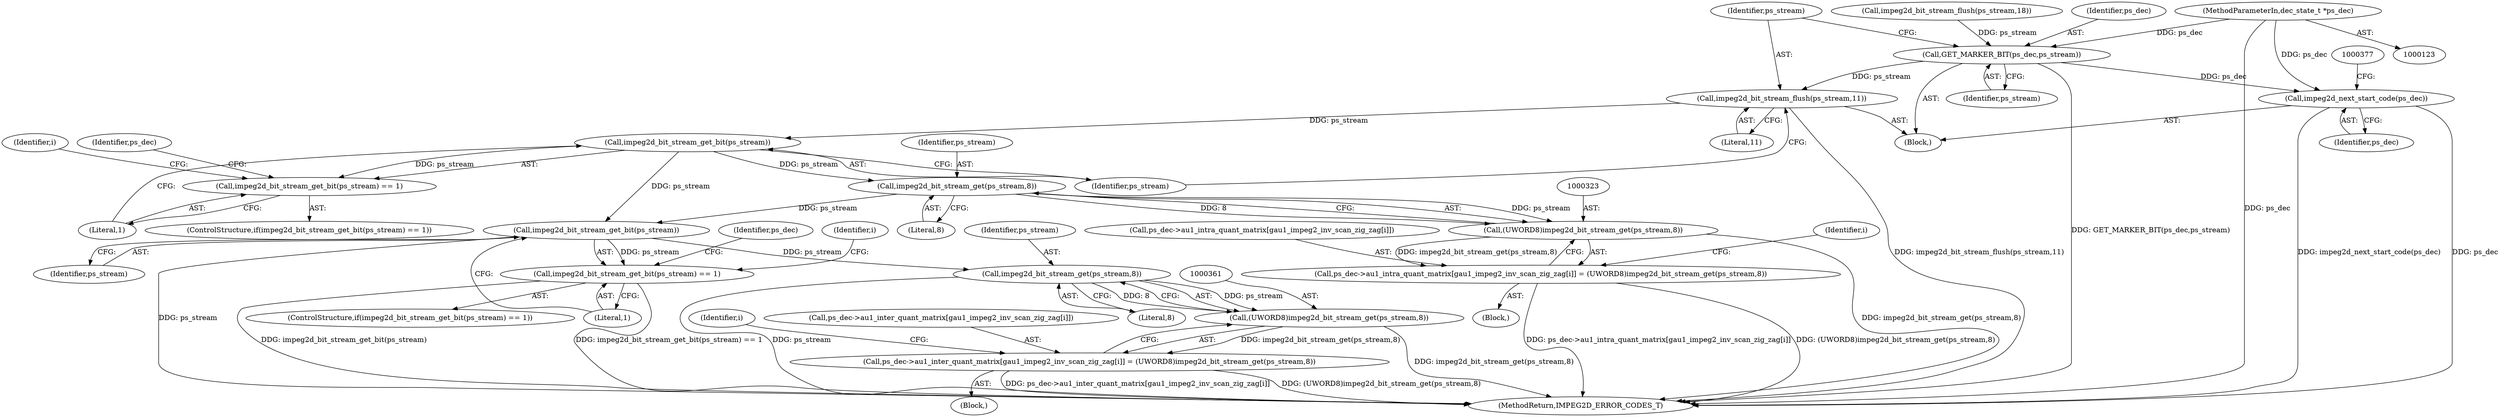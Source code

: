 digraph "0_Android_a86eb798d077b9b25c8f8c77e3c02c2f287c1ce7_0@pointer" {
"1000124" [label="(MethodParameterIn,dec_state_t *ps_dec)"];
"1000291" [label="(Call,GET_MARKER_BIT(ps_dec,ps_stream))"];
"1000294" [label="(Call,impeg2d_bit_stream_flush(ps_stream,11))"];
"1000299" [label="(Call,impeg2d_bit_stream_get_bit(ps_stream))"];
"1000298" [label="(Call,impeg2d_bit_stream_get_bit(ps_stream) == 1)"];
"1000324" [label="(Call,impeg2d_bit_stream_get(ps_stream,8))"];
"1000322" [label="(Call,(UWORD8)impeg2d_bit_stream_get(ps_stream,8))"];
"1000314" [label="(Call,ps_dec->au1_intra_quant_matrix[gau1_impeg2_inv_scan_zig_zag[i]] = (UWORD8)impeg2d_bit_stream_get(ps_stream,8))"];
"1000337" [label="(Call,impeg2d_bit_stream_get_bit(ps_stream))"];
"1000336" [label="(Call,impeg2d_bit_stream_get_bit(ps_stream) == 1)"];
"1000362" [label="(Call,impeg2d_bit_stream_get(ps_stream,8))"];
"1000360" [label="(Call,(UWORD8)impeg2d_bit_stream_get(ps_stream,8))"];
"1000352" [label="(Call,ps_dec->au1_inter_quant_matrix[gau1_impeg2_inv_scan_zig_zag[i]] = (UWORD8)impeg2d_bit_stream_get(ps_stream,8))"];
"1000373" [label="(Call,impeg2d_next_start_code(ps_dec))"];
"1000312" [label="(Identifier,i)"];
"1000124" [label="(MethodParameterIn,dec_state_t *ps_dec)"];
"1000288" [label="(Call,impeg2d_bit_stream_flush(ps_stream,18))"];
"1000351" [label="(Block,)"];
"1000362" [label="(Call,impeg2d_bit_stream_get(ps_stream,8))"];
"1000339" [label="(Literal,1)"];
"1000291" [label="(Call,GET_MARKER_BIT(ps_dec,ps_stream))"];
"1000324" [label="(Call,impeg2d_bit_stream_get(ps_stream,8))"];
"1000295" [label="(Identifier,ps_stream)"];
"1000294" [label="(Call,impeg2d_bit_stream_flush(ps_stream,11))"];
"1000306" [label="(Identifier,i)"];
"1000353" [label="(Call,ps_dec->au1_inter_quant_matrix[gau1_impeg2_inv_scan_zig_zag[i]])"];
"1000364" [label="(Literal,8)"];
"1000373" [label="(Call,impeg2d_next_start_code(ps_dec))"];
"1000300" [label="(Identifier,ps_stream)"];
"1000374" [label="(Identifier,ps_dec)"];
"1000296" [label="(Literal,11)"];
"1000292" [label="(Identifier,ps_dec)"];
"1000125" [label="(Block,)"];
"1000335" [label="(ControlStructure,if(impeg2d_bit_stream_get_bit(ps_stream) == 1))"];
"1000313" [label="(Block,)"];
"1000336" [label="(Call,impeg2d_bit_stream_get_bit(ps_stream) == 1)"];
"1000360" [label="(Call,(UWORD8)impeg2d_bit_stream_get(ps_stream,8))"];
"1000297" [label="(ControlStructure,if(impeg2d_bit_stream_get_bit(ps_stream) == 1))"];
"1000331" [label="(Identifier,ps_dec)"];
"1000350" [label="(Identifier,i)"];
"1000337" [label="(Call,impeg2d_bit_stream_get_bit(ps_stream))"];
"1000293" [label="(Identifier,ps_stream)"];
"1000363" [label="(Identifier,ps_stream)"];
"1000379" [label="(MethodReturn,IMPEG2D_ERROR_CODES_T)"];
"1000301" [label="(Literal,1)"];
"1000338" [label="(Identifier,ps_stream)"];
"1000352" [label="(Call,ps_dec->au1_inter_quant_matrix[gau1_impeg2_inv_scan_zig_zag[i]] = (UWORD8)impeg2d_bit_stream_get(ps_stream,8))"];
"1000299" [label="(Call,impeg2d_bit_stream_get_bit(ps_stream))"];
"1000298" [label="(Call,impeg2d_bit_stream_get_bit(ps_stream) == 1)"];
"1000326" [label="(Literal,8)"];
"1000322" [label="(Call,(UWORD8)impeg2d_bit_stream_get(ps_stream,8))"];
"1000315" [label="(Call,ps_dec->au1_intra_quant_matrix[gau1_impeg2_inv_scan_zig_zag[i]])"];
"1000314" [label="(Call,ps_dec->au1_intra_quant_matrix[gau1_impeg2_inv_scan_zig_zag[i]] = (UWORD8)impeg2d_bit_stream_get(ps_stream,8))"];
"1000344" [label="(Identifier,i)"];
"1000369" [label="(Identifier,ps_dec)"];
"1000325" [label="(Identifier,ps_stream)"];
"1000124" -> "1000123"  [label="AST: "];
"1000124" -> "1000379"  [label="DDG: ps_dec"];
"1000124" -> "1000291"  [label="DDG: ps_dec"];
"1000124" -> "1000373"  [label="DDG: ps_dec"];
"1000291" -> "1000125"  [label="AST: "];
"1000291" -> "1000293"  [label="CFG: "];
"1000292" -> "1000291"  [label="AST: "];
"1000293" -> "1000291"  [label="AST: "];
"1000295" -> "1000291"  [label="CFG: "];
"1000291" -> "1000379"  [label="DDG: GET_MARKER_BIT(ps_dec,ps_stream)"];
"1000288" -> "1000291"  [label="DDG: ps_stream"];
"1000291" -> "1000294"  [label="DDG: ps_stream"];
"1000291" -> "1000373"  [label="DDG: ps_dec"];
"1000294" -> "1000125"  [label="AST: "];
"1000294" -> "1000296"  [label="CFG: "];
"1000295" -> "1000294"  [label="AST: "];
"1000296" -> "1000294"  [label="AST: "];
"1000300" -> "1000294"  [label="CFG: "];
"1000294" -> "1000379"  [label="DDG: impeg2d_bit_stream_flush(ps_stream,11)"];
"1000294" -> "1000299"  [label="DDG: ps_stream"];
"1000299" -> "1000298"  [label="AST: "];
"1000299" -> "1000300"  [label="CFG: "];
"1000300" -> "1000299"  [label="AST: "];
"1000301" -> "1000299"  [label="CFG: "];
"1000299" -> "1000298"  [label="DDG: ps_stream"];
"1000299" -> "1000324"  [label="DDG: ps_stream"];
"1000299" -> "1000337"  [label="DDG: ps_stream"];
"1000298" -> "1000297"  [label="AST: "];
"1000298" -> "1000301"  [label="CFG: "];
"1000301" -> "1000298"  [label="AST: "];
"1000306" -> "1000298"  [label="CFG: "];
"1000331" -> "1000298"  [label="CFG: "];
"1000324" -> "1000322"  [label="AST: "];
"1000324" -> "1000326"  [label="CFG: "];
"1000325" -> "1000324"  [label="AST: "];
"1000326" -> "1000324"  [label="AST: "];
"1000322" -> "1000324"  [label="CFG: "];
"1000324" -> "1000322"  [label="DDG: ps_stream"];
"1000324" -> "1000322"  [label="DDG: 8"];
"1000324" -> "1000337"  [label="DDG: ps_stream"];
"1000322" -> "1000314"  [label="AST: "];
"1000323" -> "1000322"  [label="AST: "];
"1000314" -> "1000322"  [label="CFG: "];
"1000322" -> "1000379"  [label="DDG: impeg2d_bit_stream_get(ps_stream,8)"];
"1000322" -> "1000314"  [label="DDG: impeg2d_bit_stream_get(ps_stream,8)"];
"1000314" -> "1000313"  [label="AST: "];
"1000315" -> "1000314"  [label="AST: "];
"1000312" -> "1000314"  [label="CFG: "];
"1000314" -> "1000379"  [label="DDG: ps_dec->au1_intra_quant_matrix[gau1_impeg2_inv_scan_zig_zag[i]]"];
"1000314" -> "1000379"  [label="DDG: (UWORD8)impeg2d_bit_stream_get(ps_stream,8)"];
"1000337" -> "1000336"  [label="AST: "];
"1000337" -> "1000338"  [label="CFG: "];
"1000338" -> "1000337"  [label="AST: "];
"1000339" -> "1000337"  [label="CFG: "];
"1000337" -> "1000379"  [label="DDG: ps_stream"];
"1000337" -> "1000336"  [label="DDG: ps_stream"];
"1000337" -> "1000362"  [label="DDG: ps_stream"];
"1000336" -> "1000335"  [label="AST: "];
"1000336" -> "1000339"  [label="CFG: "];
"1000339" -> "1000336"  [label="AST: "];
"1000344" -> "1000336"  [label="CFG: "];
"1000369" -> "1000336"  [label="CFG: "];
"1000336" -> "1000379"  [label="DDG: impeg2d_bit_stream_get_bit(ps_stream) == 1"];
"1000336" -> "1000379"  [label="DDG: impeg2d_bit_stream_get_bit(ps_stream)"];
"1000362" -> "1000360"  [label="AST: "];
"1000362" -> "1000364"  [label="CFG: "];
"1000363" -> "1000362"  [label="AST: "];
"1000364" -> "1000362"  [label="AST: "];
"1000360" -> "1000362"  [label="CFG: "];
"1000362" -> "1000379"  [label="DDG: ps_stream"];
"1000362" -> "1000360"  [label="DDG: ps_stream"];
"1000362" -> "1000360"  [label="DDG: 8"];
"1000360" -> "1000352"  [label="AST: "];
"1000361" -> "1000360"  [label="AST: "];
"1000352" -> "1000360"  [label="CFG: "];
"1000360" -> "1000379"  [label="DDG: impeg2d_bit_stream_get(ps_stream,8)"];
"1000360" -> "1000352"  [label="DDG: impeg2d_bit_stream_get(ps_stream,8)"];
"1000352" -> "1000351"  [label="AST: "];
"1000353" -> "1000352"  [label="AST: "];
"1000350" -> "1000352"  [label="CFG: "];
"1000352" -> "1000379"  [label="DDG: ps_dec->au1_inter_quant_matrix[gau1_impeg2_inv_scan_zig_zag[i]]"];
"1000352" -> "1000379"  [label="DDG: (UWORD8)impeg2d_bit_stream_get(ps_stream,8)"];
"1000373" -> "1000125"  [label="AST: "];
"1000373" -> "1000374"  [label="CFG: "];
"1000374" -> "1000373"  [label="AST: "];
"1000377" -> "1000373"  [label="CFG: "];
"1000373" -> "1000379"  [label="DDG: impeg2d_next_start_code(ps_dec)"];
"1000373" -> "1000379"  [label="DDG: ps_dec"];
}
